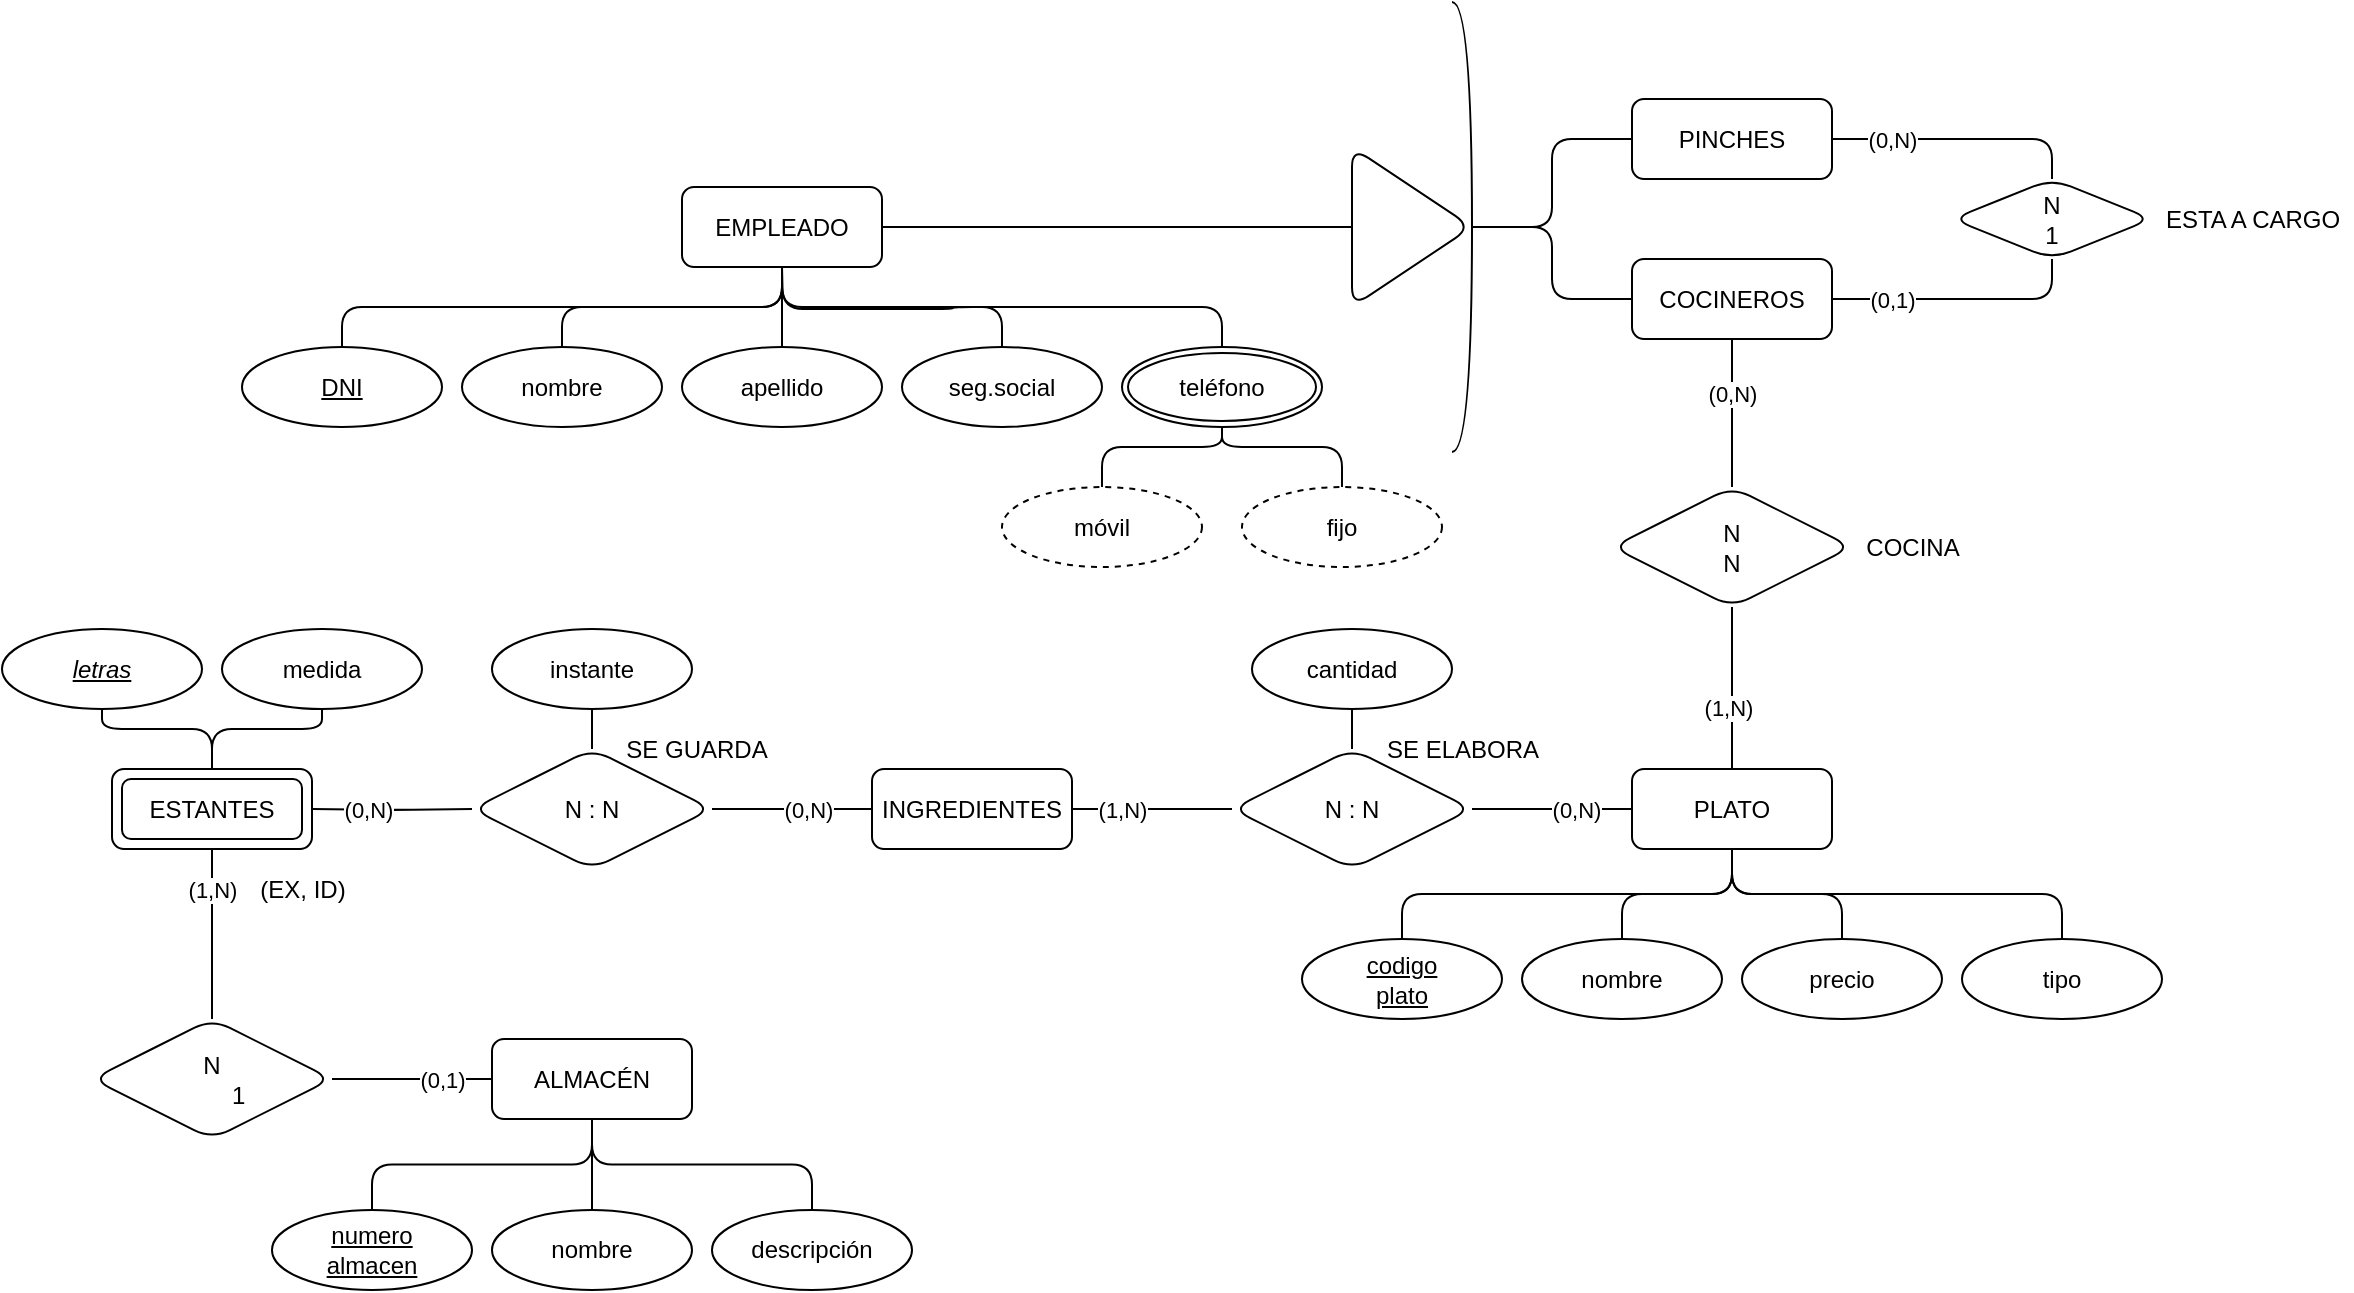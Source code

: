 <mxfile version="15.4.3" type="device"><diagram id="BEZ38ULZpaF-h2sIvCJg" name="Página-1"><mxGraphModel dx="1568" dy="882" grid="1" gridSize="10" guides="1" tooltips="1" connect="1" arrows="1" fold="1" page="1" pageScale="1" pageWidth="1600" pageHeight="900" math="0" shadow="0"><root><mxCell id="0"/><mxCell id="1" parent="0"/><mxCell id="gGBeXPPzuWz0hD7cmfvf-1" value="EMPLEADO" style="whiteSpace=wrap;html=1;align=center;rounded=1;" vertex="1" parent="1"><mxGeometry x="553" y="220.5" width="100" height="40" as="geometry"/></mxCell><mxCell id="gGBeXPPzuWz0hD7cmfvf-9" style="edgeStyle=orthogonalEdgeStyle;orthogonalLoop=1;jettySize=auto;html=1;exitX=0.5;exitY=0;exitDx=0;exitDy=0;entryX=0.5;entryY=1;entryDx=0;entryDy=0;endArrow=none;endFill=0;" edge="1" parent="1" source="gGBeXPPzuWz0hD7cmfvf-2" target="gGBeXPPzuWz0hD7cmfvf-1"><mxGeometry relative="1" as="geometry"/></mxCell><mxCell id="gGBeXPPzuWz0hD7cmfvf-2" value="nombre" style="ellipse;whiteSpace=wrap;html=1;align=center;rounded=1;" vertex="1" parent="1"><mxGeometry x="443" y="300.5" width="100" height="40" as="geometry"/></mxCell><mxCell id="gGBeXPPzuWz0hD7cmfvf-10" style="edgeStyle=orthogonalEdgeStyle;orthogonalLoop=1;jettySize=auto;html=1;exitX=0.5;exitY=0;exitDx=0;exitDy=0;entryX=0.5;entryY=1;entryDx=0;entryDy=0;endArrow=none;endFill=0;" edge="1" parent="1" source="gGBeXPPzuWz0hD7cmfvf-3" target="gGBeXPPzuWz0hD7cmfvf-1"><mxGeometry relative="1" as="geometry"/></mxCell><mxCell id="gGBeXPPzuWz0hD7cmfvf-3" value="apellido" style="ellipse;whiteSpace=wrap;html=1;align=center;rounded=1;" vertex="1" parent="1"><mxGeometry x="553" y="300.5" width="100" height="40" as="geometry"/></mxCell><mxCell id="gGBeXPPzuWz0hD7cmfvf-8" style="edgeStyle=orthogonalEdgeStyle;orthogonalLoop=1;jettySize=auto;html=1;exitX=0.5;exitY=0;exitDx=0;exitDy=0;endArrow=none;endFill=0;" edge="1" parent="1" source="gGBeXPPzuWz0hD7cmfvf-5" target="gGBeXPPzuWz0hD7cmfvf-1"><mxGeometry relative="1" as="geometry"/></mxCell><mxCell id="gGBeXPPzuWz0hD7cmfvf-5" value="DNI" style="ellipse;whiteSpace=wrap;html=1;align=center;fontStyle=4;rounded=1;" vertex="1" parent="1"><mxGeometry x="333" y="300.5" width="100" height="40" as="geometry"/></mxCell><mxCell id="gGBeXPPzuWz0hD7cmfvf-11" style="edgeStyle=orthogonalEdgeStyle;orthogonalLoop=1;jettySize=auto;html=1;exitX=0.5;exitY=0;exitDx=0;exitDy=0;entryX=0.5;entryY=1;entryDx=0;entryDy=0;endArrow=none;endFill=0;" edge="1" parent="1" source="gGBeXPPzuWz0hD7cmfvf-6" target="gGBeXPPzuWz0hD7cmfvf-1"><mxGeometry relative="1" as="geometry"/></mxCell><mxCell id="gGBeXPPzuWz0hD7cmfvf-6" value="seg.social" style="ellipse;whiteSpace=wrap;html=1;align=center;rounded=1;" vertex="1" parent="1"><mxGeometry x="663" y="300.5" width="100" height="40" as="geometry"/></mxCell><mxCell id="gGBeXPPzuWz0hD7cmfvf-12" style="edgeStyle=orthogonalEdgeStyle;orthogonalLoop=1;jettySize=auto;html=1;exitX=0.5;exitY=0;exitDx=0;exitDy=0;endArrow=none;endFill=0;" edge="1" parent="1" source="gGBeXPPzuWz0hD7cmfvf-7"><mxGeometry relative="1" as="geometry"><mxPoint x="603" y="260.5" as="targetPoint"/></mxGeometry></mxCell><mxCell id="gGBeXPPzuWz0hD7cmfvf-7" value="teléfono" style="ellipse;shape=doubleEllipse;margin=3;whiteSpace=wrap;html=1;align=center;rounded=1;" vertex="1" parent="1"><mxGeometry x="773" y="300.5" width="100" height="40" as="geometry"/></mxCell><mxCell id="gGBeXPPzuWz0hD7cmfvf-15" value="" style="edgeStyle=orthogonalEdgeStyle;orthogonalLoop=1;jettySize=auto;html=1;endArrow=none;endFill=0;" edge="1" parent="1" source="gGBeXPPzuWz0hD7cmfvf-13" target="gGBeXPPzuWz0hD7cmfvf-7"><mxGeometry relative="1" as="geometry"/></mxCell><mxCell id="gGBeXPPzuWz0hD7cmfvf-13" value="móvil" style="ellipse;whiteSpace=wrap;html=1;align=center;dashed=1;rounded=1;" vertex="1" parent="1"><mxGeometry x="713" y="370.5" width="100" height="40" as="geometry"/></mxCell><mxCell id="gGBeXPPzuWz0hD7cmfvf-16" value="" style="edgeStyle=orthogonalEdgeStyle;orthogonalLoop=1;jettySize=auto;html=1;endArrow=none;endFill=0;" edge="1" parent="1" source="gGBeXPPzuWz0hD7cmfvf-14" target="gGBeXPPzuWz0hD7cmfvf-7"><mxGeometry relative="1" as="geometry"/></mxCell><mxCell id="gGBeXPPzuWz0hD7cmfvf-14" value="fijo" style="ellipse;whiteSpace=wrap;html=1;align=center;dashed=1;rounded=1;" vertex="1" parent="1"><mxGeometry x="833" y="370.5" width="100" height="40" as="geometry"/></mxCell><mxCell id="gGBeXPPzuWz0hD7cmfvf-51" value="&lt;div&gt;N&lt;/div&gt;&lt;div&gt;N&lt;br&gt;&lt;/div&gt;" style="shape=rhombus;perimeter=rhombusPerimeter;whiteSpace=wrap;html=1;align=center;fillColor=default;rounded=1;" vertex="1" parent="1"><mxGeometry x="1018" y="370.5" width="120" height="60" as="geometry"/></mxCell><mxCell id="gGBeXPPzuWz0hD7cmfvf-53" value="COCINA" style="text;html=1;align=center;verticalAlign=middle;resizable=0;points=[];autosize=1;strokeColor=none;fillColor=default;rounded=1;" vertex="1" parent="1"><mxGeometry x="1138" y="390.5" width="60" height="20" as="geometry"/></mxCell><mxCell id="gGBeXPPzuWz0hD7cmfvf-55" value="" style="edgeStyle=orthogonalEdgeStyle;orthogonalLoop=1;jettySize=auto;html=1;endArrow=none;endFill=0;" edge="1" parent="1" source="gGBeXPPzuWz0hD7cmfvf-54" target="gGBeXPPzuWz0hD7cmfvf-51"><mxGeometry relative="1" as="geometry"/></mxCell><mxCell id="gGBeXPPzuWz0hD7cmfvf-99" value="(1,N)" style="edgeLabel;html=1;align=center;verticalAlign=middle;resizable=0;points=[];rounded=1;" vertex="1" connectable="0" parent="gGBeXPPzuWz0hD7cmfvf-55"><mxGeometry x="-0.235" y="2" relative="1" as="geometry"><mxPoint as="offset"/></mxGeometry></mxCell><mxCell id="gGBeXPPzuWz0hD7cmfvf-54" value="PLATO" style="whiteSpace=wrap;html=1;align=center;fillColor=default;rounded=1;" vertex="1" parent="1"><mxGeometry x="1028" y="511.5" width="100" height="40" as="geometry"/></mxCell><mxCell id="gGBeXPPzuWz0hD7cmfvf-59" style="edgeStyle=orthogonalEdgeStyle;orthogonalLoop=1;jettySize=auto;html=1;entryX=1;entryY=0.5;entryDx=0;entryDy=0;endArrow=none;endFill=0;" edge="1" parent="1" source="gGBeXPPzuWz0hD7cmfvf-58" target="gGBeXPPzuWz0hD7cmfvf-1"><mxGeometry relative="1" as="geometry"/></mxCell><mxCell id="gGBeXPPzuWz0hD7cmfvf-73" value="" style="edgeStyle=orthogonalEdgeStyle;orthogonalLoop=1;jettySize=auto;html=1;endArrow=none;endFill=0;" edge="1" parent="1" source="gGBeXPPzuWz0hD7cmfvf-58" target="gGBeXPPzuWz0hD7cmfvf-71"><mxGeometry relative="1" as="geometry"/></mxCell><mxCell id="gGBeXPPzuWz0hD7cmfvf-58" value="" style="triangle;whiteSpace=wrap;html=1;rotation=0;rounded=1;" vertex="1" parent="1"><mxGeometry x="888" y="200.5" width="60" height="80" as="geometry"/></mxCell><mxCell id="gGBeXPPzuWz0hD7cmfvf-60" value="" style="shape=requiredInterface;html=1;verticalLabelPosition=bottom;sketch=0;rotation=0;rounded=1;" vertex="1" parent="1"><mxGeometry x="938" y="128" width="10" height="225" as="geometry"/></mxCell><mxCell id="gGBeXPPzuWz0hD7cmfvf-74" value="" style="edgeStyle=orthogonalEdgeStyle;orthogonalLoop=1;jettySize=auto;html=1;endArrow=none;endFill=0;" edge="1" parent="1" source="gGBeXPPzuWz0hD7cmfvf-62" target="gGBeXPPzuWz0hD7cmfvf-60"><mxGeometry relative="1" as="geometry"/></mxCell><mxCell id="gGBeXPPzuWz0hD7cmfvf-62" value="PINCHES" style="whiteSpace=wrap;html=1;align=center;rounded=1;" vertex="1" parent="1"><mxGeometry x="1028" y="176.5" width="100" height="40" as="geometry"/></mxCell><mxCell id="gGBeXPPzuWz0hD7cmfvf-76" style="edgeStyle=orthogonalEdgeStyle;orthogonalLoop=1;jettySize=auto;html=1;exitX=0.5;exitY=0;exitDx=0;exitDy=0;endArrow=none;endFill=0;" edge="1" parent="1" source="gGBeXPPzuWz0hD7cmfvf-65" target="gGBeXPPzuWz0hD7cmfvf-62"><mxGeometry relative="1" as="geometry"/></mxCell><mxCell id="gGBeXPPzuWz0hD7cmfvf-104" value="(0,N)" style="edgeLabel;html=1;align=center;verticalAlign=middle;resizable=0;points=[];rounded=1;" vertex="1" connectable="0" parent="gGBeXPPzuWz0hD7cmfvf-76"><mxGeometry x="0.69" relative="1" as="geometry"><mxPoint x="10" as="offset"/></mxGeometry></mxCell><mxCell id="gGBeXPPzuWz0hD7cmfvf-77" style="edgeStyle=orthogonalEdgeStyle;orthogonalLoop=1;jettySize=auto;html=1;exitX=0.5;exitY=1;exitDx=0;exitDy=0;entryX=1;entryY=0.5;entryDx=0;entryDy=0;endArrow=none;endFill=0;" edge="1" parent="1" source="gGBeXPPzuWz0hD7cmfvf-65" target="gGBeXPPzuWz0hD7cmfvf-71"><mxGeometry relative="1" as="geometry"/></mxCell><mxCell id="gGBeXPPzuWz0hD7cmfvf-103" value="(0,1)" style="edgeLabel;html=1;align=center;verticalAlign=middle;resizable=0;points=[];rounded=1;" vertex="1" connectable="0" parent="gGBeXPPzuWz0hD7cmfvf-77"><mxGeometry x="0.753" y="1" relative="1" as="geometry"><mxPoint x="14" y="-1" as="offset"/></mxGeometry></mxCell><mxCell id="gGBeXPPzuWz0hD7cmfvf-65" value="&lt;div&gt;N&lt;br&gt;&lt;/div&gt;&lt;div&gt;1&lt;br&gt;&lt;/div&gt;" style="shape=rhombus;perimeter=rhombusPerimeter;whiteSpace=wrap;html=1;align=center;fillColor=default;rounded=1;" vertex="1" parent="1"><mxGeometry x="1188" y="216.5" width="100" height="40" as="geometry"/></mxCell><mxCell id="gGBeXPPzuWz0hD7cmfvf-70" value="ESTA A CARGO" style="text;html=1;align=center;verticalAlign=middle;resizable=0;points=[];autosize=1;strokeColor=none;fillColor=default;rounded=1;" vertex="1" parent="1"><mxGeometry x="1288" y="226.5" width="100" height="20" as="geometry"/></mxCell><mxCell id="gGBeXPPzuWz0hD7cmfvf-78" value="" style="edgeStyle=orthogonalEdgeStyle;orthogonalLoop=1;jettySize=auto;html=1;endArrow=none;endFill=0;" edge="1" parent="1" source="gGBeXPPzuWz0hD7cmfvf-71" target="gGBeXPPzuWz0hD7cmfvf-51"><mxGeometry relative="1" as="geometry"><Array as="points"><mxPoint x="1078" y="326.5"/><mxPoint x="1078" y="326.5"/></Array></mxGeometry></mxCell><mxCell id="gGBeXPPzuWz0hD7cmfvf-98" value="(0,N)" style="edgeLabel;html=1;align=center;verticalAlign=middle;resizable=0;points=[];rounded=1;" vertex="1" connectable="0" parent="gGBeXPPzuWz0hD7cmfvf-78"><mxGeometry x="-0.27" relative="1" as="geometry"><mxPoint as="offset"/></mxGeometry></mxCell><mxCell id="gGBeXPPzuWz0hD7cmfvf-71" value="COCINEROS" style="whiteSpace=wrap;html=1;align=center;rounded=1;" vertex="1" parent="1"><mxGeometry x="1028" y="256.5" width="100" height="40" as="geometry"/></mxCell><mxCell id="gGBeXPPzuWz0hD7cmfvf-84" value="" style="edgeStyle=orthogonalEdgeStyle;orthogonalLoop=1;jettySize=auto;html=1;endArrow=none;endFill=0;" edge="1" parent="1" source="gGBeXPPzuWz0hD7cmfvf-79" target="gGBeXPPzuWz0hD7cmfvf-54"><mxGeometry relative="1" as="geometry"/></mxCell><mxCell id="gGBeXPPzuWz0hD7cmfvf-79" value="nombre" style="ellipse;whiteSpace=wrap;html=1;align=center;fillColor=default;rounded=1;" vertex="1" parent="1"><mxGeometry x="973" y="596.5" width="100" height="40" as="geometry"/></mxCell><mxCell id="gGBeXPPzuWz0hD7cmfvf-85" value="" style="edgeStyle=orthogonalEdgeStyle;orthogonalLoop=1;jettySize=auto;html=1;endArrow=none;endFill=0;" edge="1" parent="1" source="gGBeXPPzuWz0hD7cmfvf-80" target="gGBeXPPzuWz0hD7cmfvf-54"><mxGeometry relative="1" as="geometry"/></mxCell><mxCell id="gGBeXPPzuWz0hD7cmfvf-80" value="precio" style="ellipse;whiteSpace=wrap;html=1;align=center;fillColor=default;rounded=1;" vertex="1" parent="1"><mxGeometry x="1083" y="596.5" width="100" height="40" as="geometry"/></mxCell><mxCell id="gGBeXPPzuWz0hD7cmfvf-83" style="edgeStyle=orthogonalEdgeStyle;orthogonalLoop=1;jettySize=auto;html=1;exitX=0.5;exitY=0;exitDx=0;exitDy=0;entryX=0.5;entryY=1;entryDx=0;entryDy=0;endArrow=none;endFill=0;" edge="1" parent="1" source="gGBeXPPzuWz0hD7cmfvf-81" target="gGBeXPPzuWz0hD7cmfvf-54"><mxGeometry relative="1" as="geometry"/></mxCell><mxCell id="gGBeXPPzuWz0hD7cmfvf-81" value="&lt;div&gt;codigo&lt;/div&gt;&lt;div&gt;plato&lt;br&gt;&lt;/div&gt;" style="ellipse;whiteSpace=wrap;html=1;align=center;fontStyle=4;fillColor=default;rounded=1;" vertex="1" parent="1"><mxGeometry x="863" y="596.5" width="100" height="40" as="geometry"/></mxCell><mxCell id="gGBeXPPzuWz0hD7cmfvf-86" style="edgeStyle=orthogonalEdgeStyle;orthogonalLoop=1;jettySize=auto;html=1;exitX=0.5;exitY=0;exitDx=0;exitDy=0;entryX=0.5;entryY=1;entryDx=0;entryDy=0;endArrow=none;endFill=0;" edge="1" parent="1" source="gGBeXPPzuWz0hD7cmfvf-82" target="gGBeXPPzuWz0hD7cmfvf-54"><mxGeometry relative="1" as="geometry"/></mxCell><mxCell id="gGBeXPPzuWz0hD7cmfvf-82" value="tipo" style="ellipse;whiteSpace=wrap;html=1;align=center;fillColor=default;rounded=1;" vertex="1" parent="1"><mxGeometry x="1193" y="596.5" width="100" height="40" as="geometry"/></mxCell><mxCell id="gGBeXPPzuWz0hD7cmfvf-89" value="" style="edgeStyle=orthogonalEdgeStyle;orthogonalLoop=1;jettySize=auto;html=1;endArrow=none;endFill=0;" edge="1" parent="1" source="gGBeXPPzuWz0hD7cmfvf-87" target="gGBeXPPzuWz0hD7cmfvf-88"><mxGeometry relative="1" as="geometry"><Array as="points"><mxPoint x="768" y="531.5"/><mxPoint x="768" y="531.5"/></Array></mxGeometry></mxCell><mxCell id="gGBeXPPzuWz0hD7cmfvf-101" value="(1,N)" style="edgeLabel;html=1;align=center;verticalAlign=middle;resizable=0;points=[];rounded=1;" vertex="1" connectable="0" parent="gGBeXPPzuWz0hD7cmfvf-89"><mxGeometry x="-0.633" relative="1" as="geometry"><mxPoint x="10" as="offset"/></mxGeometry></mxCell><mxCell id="gGBeXPPzuWz0hD7cmfvf-95" value="" style="edgeStyle=orthogonalEdgeStyle;orthogonalLoop=1;jettySize=auto;html=1;endArrow=none;endFill=0;" edge="1" parent="1" source="gGBeXPPzuWz0hD7cmfvf-87" target="gGBeXPPzuWz0hD7cmfvf-92"><mxGeometry relative="1" as="geometry"/></mxCell><mxCell id="gGBeXPPzuWz0hD7cmfvf-105" value="(0,N)" style="edgeLabel;html=1;align=center;verticalAlign=middle;resizable=0;points=[];rounded=1;" vertex="1" connectable="0" parent="gGBeXPPzuWz0hD7cmfvf-95"><mxGeometry x="-0.194" relative="1" as="geometry"><mxPoint as="offset"/></mxGeometry></mxCell><mxCell id="gGBeXPPzuWz0hD7cmfvf-87" value="INGREDIENTES" style="whiteSpace=wrap;html=1;align=center;fillColor=default;rounded=1;" vertex="1" parent="1"><mxGeometry x="648" y="511.5" width="100" height="40" as="geometry"/></mxCell><mxCell id="gGBeXPPzuWz0hD7cmfvf-90" value="" style="edgeStyle=orthogonalEdgeStyle;orthogonalLoop=1;jettySize=auto;html=1;endArrow=none;endFill=0;" edge="1" parent="1" source="gGBeXPPzuWz0hD7cmfvf-88" target="gGBeXPPzuWz0hD7cmfvf-54"><mxGeometry relative="1" as="geometry"/></mxCell><mxCell id="gGBeXPPzuWz0hD7cmfvf-102" value="(0,N)" style="edgeLabel;html=1;align=center;verticalAlign=middle;resizable=0;points=[];rounded=1;" vertex="1" connectable="0" parent="gGBeXPPzuWz0hD7cmfvf-90"><mxGeometry x="0.283" relative="1" as="geometry"><mxPoint as="offset"/></mxGeometry></mxCell><mxCell id="gGBeXPPzuWz0hD7cmfvf-117" value="" style="edgeStyle=orthogonalEdgeStyle;orthogonalLoop=1;jettySize=auto;html=1;endArrow=none;endFill=0;" edge="1" parent="1" source="gGBeXPPzuWz0hD7cmfvf-88" target="gGBeXPPzuWz0hD7cmfvf-116"><mxGeometry relative="1" as="geometry"/></mxCell><mxCell id="gGBeXPPzuWz0hD7cmfvf-88" value="N : N" style="shape=rhombus;perimeter=rhombusPerimeter;whiteSpace=wrap;html=1;align=center;fillColor=default;rounded=1;" vertex="1" parent="1"><mxGeometry x="828" y="501.5" width="120" height="60" as="geometry"/></mxCell><mxCell id="gGBeXPPzuWz0hD7cmfvf-91" value="SE ELABORA" style="text;html=1;align=center;verticalAlign=middle;resizable=0;points=[];autosize=1;strokeColor=none;fillColor=none;rounded=1;" vertex="1" parent="1"><mxGeometry x="898" y="491.5" width="90" height="20" as="geometry"/></mxCell><mxCell id="gGBeXPPzuWz0hD7cmfvf-132" value="" style="edgeStyle=orthogonalEdgeStyle;rounded=0;orthogonalLoop=1;jettySize=auto;html=1;endArrow=none;endFill=0;" edge="1" parent="1" source="gGBeXPPzuWz0hD7cmfvf-92" target="gGBeXPPzuWz0hD7cmfvf-131"><mxGeometry relative="1" as="geometry"/></mxCell><mxCell id="gGBeXPPzuWz0hD7cmfvf-92" value="N : N" style="shape=rhombus;perimeter=rhombusPerimeter;whiteSpace=wrap;html=1;align=center;fillColor=default;rounded=1;" vertex="1" parent="1"><mxGeometry x="448" y="501.5" width="120" height="60" as="geometry"/></mxCell><mxCell id="gGBeXPPzuWz0hD7cmfvf-94" value="" style="edgeStyle=orthogonalEdgeStyle;orthogonalLoop=1;jettySize=auto;html=1;endArrow=none;endFill=0;" edge="1" parent="1" target="gGBeXPPzuWz0hD7cmfvf-92"><mxGeometry relative="1" as="geometry"><mxPoint x="368" y="531.5" as="sourcePoint"/></mxGeometry></mxCell><mxCell id="gGBeXPPzuWz0hD7cmfvf-106" value="(0,N)" style="edgeLabel;html=1;align=center;verticalAlign=middle;resizable=0;points=[];rounded=1;" vertex="1" connectable="0" parent="gGBeXPPzuWz0hD7cmfvf-94"><mxGeometry x="-0.306" relative="1" as="geometry"><mxPoint as="offset"/></mxGeometry></mxCell><mxCell id="gGBeXPPzuWz0hD7cmfvf-96" value="SE GUARDA" style="text;html=1;align=center;verticalAlign=middle;resizable=0;points=[];autosize=1;strokeColor=none;fillColor=none;rounded=1;" vertex="1" parent="1"><mxGeometry x="520" y="491.5" width="80" height="20" as="geometry"/></mxCell><mxCell id="gGBeXPPzuWz0hD7cmfvf-128" value="" style="edgeStyle=orthogonalEdgeStyle;orthogonalLoop=1;jettySize=auto;html=1;endArrow=none;endFill=0;" edge="1" parent="1" source="gGBeXPPzuWz0hD7cmfvf-107" target="gGBeXPPzuWz0hD7cmfvf-126"><mxGeometry relative="1" as="geometry"/></mxCell><mxCell id="gGBeXPPzuWz0hD7cmfvf-130" value="" style="edgeStyle=orthogonalEdgeStyle;orthogonalLoop=1;jettySize=auto;html=1;endArrow=none;endFill=0;" edge="1" parent="1" source="gGBeXPPzuWz0hD7cmfvf-107" target="gGBeXPPzuWz0hD7cmfvf-129"><mxGeometry relative="1" as="geometry"/></mxCell><mxCell id="gGBeXPPzuWz0hD7cmfvf-107" value="ESTANTES" style="shape=ext;margin=3;double=1;whiteSpace=wrap;html=1;align=center;fillColor=default;rounded=1;" vertex="1" parent="1"><mxGeometry x="268" y="511.5" width="100" height="40" as="geometry"/></mxCell><mxCell id="gGBeXPPzuWz0hD7cmfvf-111" value="" style="edgeStyle=orthogonalEdgeStyle;orthogonalLoop=1;jettySize=auto;html=1;endArrow=none;endFill=0;" edge="1" parent="1" source="gGBeXPPzuWz0hD7cmfvf-108" target="gGBeXPPzuWz0hD7cmfvf-109"><mxGeometry relative="1" as="geometry"/></mxCell><mxCell id="gGBeXPPzuWz0hD7cmfvf-114" value="(0,1)" style="edgeLabel;html=1;align=center;verticalAlign=middle;resizable=0;points=[];rounded=1;" vertex="1" connectable="0" parent="gGBeXPPzuWz0hD7cmfvf-111"><mxGeometry x="-0.296" relative="1" as="geometry"><mxPoint x="3" as="offset"/></mxGeometry></mxCell><mxCell id="gGBeXPPzuWz0hD7cmfvf-108" value="ALMACÉN" style="whiteSpace=wrap;html=1;align=center;fillColor=default;rounded=1;" vertex="1" parent="1"><mxGeometry x="458" y="646.5" width="100" height="40" as="geometry"/></mxCell><mxCell id="gGBeXPPzuWz0hD7cmfvf-110" value="" style="edgeStyle=orthogonalEdgeStyle;orthogonalLoop=1;jettySize=auto;html=1;endArrow=none;endFill=0;" edge="1" parent="1" source="gGBeXPPzuWz0hD7cmfvf-109" target="gGBeXPPzuWz0hD7cmfvf-107"><mxGeometry relative="1" as="geometry"/></mxCell><mxCell id="gGBeXPPzuWz0hD7cmfvf-113" value="(1,N)" style="edgeLabel;html=1;align=center;verticalAlign=middle;resizable=0;points=[];rounded=1;" vertex="1" connectable="0" parent="gGBeXPPzuWz0hD7cmfvf-110"><mxGeometry x="0.353" y="-1" relative="1" as="geometry"><mxPoint x="-1" y="-7" as="offset"/></mxGeometry></mxCell><mxCell id="gGBeXPPzuWz0hD7cmfvf-109" value="&lt;div&gt;N&lt;/div&gt;&lt;div&gt;&lt;span style=&quot;white-space: pre&quot;&gt;&#9;&lt;/span&gt;1&lt;br&gt;&lt;/div&gt;" style="shape=rhombus;perimeter=rhombusPerimeter;whiteSpace=wrap;html=1;align=center;fillColor=default;rounded=1;" vertex="1" parent="1"><mxGeometry x="258" y="636.5" width="120" height="60" as="geometry"/></mxCell><mxCell id="gGBeXPPzuWz0hD7cmfvf-112" value="(EX, ID)" style="text;html=1;align=center;verticalAlign=middle;resizable=0;points=[];autosize=1;strokeColor=none;fillColor=default;rounded=1;" vertex="1" parent="1"><mxGeometry x="333" y="561.5" width="60" height="20" as="geometry"/></mxCell><mxCell id="gGBeXPPzuWz0hD7cmfvf-116" value="cantidad" style="ellipse;whiteSpace=wrap;html=1;align=center;fillColor=default;rounded=1;" vertex="1" parent="1"><mxGeometry x="838" y="441.5" width="100" height="40" as="geometry"/></mxCell><mxCell id="gGBeXPPzuWz0hD7cmfvf-123" style="edgeStyle=orthogonalEdgeStyle;orthogonalLoop=1;jettySize=auto;html=1;exitX=0.5;exitY=0;exitDx=0;exitDy=0;entryX=0.5;entryY=1;entryDx=0;entryDy=0;endArrow=none;endFill=0;" edge="1" parent="1" source="gGBeXPPzuWz0hD7cmfvf-118" target="gGBeXPPzuWz0hD7cmfvf-108"><mxGeometry relative="1" as="geometry"/></mxCell><mxCell id="gGBeXPPzuWz0hD7cmfvf-118" value="&lt;div&gt;numero&lt;/div&gt;&lt;div&gt;almacen&lt;br&gt;&lt;/div&gt;" style="ellipse;whiteSpace=wrap;html=1;align=center;fontStyle=4;rounded=1;" vertex="1" parent="1"><mxGeometry x="348" y="732" width="100" height="40" as="geometry"/></mxCell><mxCell id="gGBeXPPzuWz0hD7cmfvf-121" value="" style="edgeStyle=orthogonalEdgeStyle;orthogonalLoop=1;jettySize=auto;html=1;endArrow=none;endFill=0;" edge="1" parent="1" source="gGBeXPPzuWz0hD7cmfvf-119" target="gGBeXPPzuWz0hD7cmfvf-108"><mxGeometry relative="1" as="geometry"/></mxCell><mxCell id="gGBeXPPzuWz0hD7cmfvf-119" value="nombre" style="ellipse;whiteSpace=wrap;html=1;align=center;rounded=1;" vertex="1" parent="1"><mxGeometry x="458" y="732" width="100" height="40" as="geometry"/></mxCell><mxCell id="gGBeXPPzuWz0hD7cmfvf-125" style="edgeStyle=orthogonalEdgeStyle;orthogonalLoop=1;jettySize=auto;html=1;exitX=0.5;exitY=0;exitDx=0;exitDy=0;entryX=0.5;entryY=1;entryDx=0;entryDy=0;endArrow=none;endFill=0;" edge="1" parent="1" source="gGBeXPPzuWz0hD7cmfvf-120" target="gGBeXPPzuWz0hD7cmfvf-108"><mxGeometry relative="1" as="geometry"/></mxCell><mxCell id="gGBeXPPzuWz0hD7cmfvf-120" value="descripción" style="ellipse;whiteSpace=wrap;html=1;align=center;fillColor=default;rounded=1;" vertex="1" parent="1"><mxGeometry x="568" y="732" width="100" height="40" as="geometry"/></mxCell><mxCell id="gGBeXPPzuWz0hD7cmfvf-126" value="&lt;i&gt;letras&lt;/i&gt;" style="ellipse;whiteSpace=wrap;html=1;align=center;fontStyle=4;fillColor=default;rounded=1;" vertex="1" parent="1"><mxGeometry x="213" y="441.5" width="100" height="40" as="geometry"/></mxCell><mxCell id="gGBeXPPzuWz0hD7cmfvf-129" value="medida" style="ellipse;whiteSpace=wrap;html=1;align=center;fillColor=default;rounded=1;" vertex="1" parent="1"><mxGeometry x="323" y="441.5" width="100" height="40" as="geometry"/></mxCell><mxCell id="gGBeXPPzuWz0hD7cmfvf-131" value="instante" style="ellipse;whiteSpace=wrap;html=1;align=center;rounded=1;fillColor=default;" vertex="1" parent="1"><mxGeometry x="458" y="441.5" width="100" height="40" as="geometry"/></mxCell></root></mxGraphModel></diagram></mxfile>